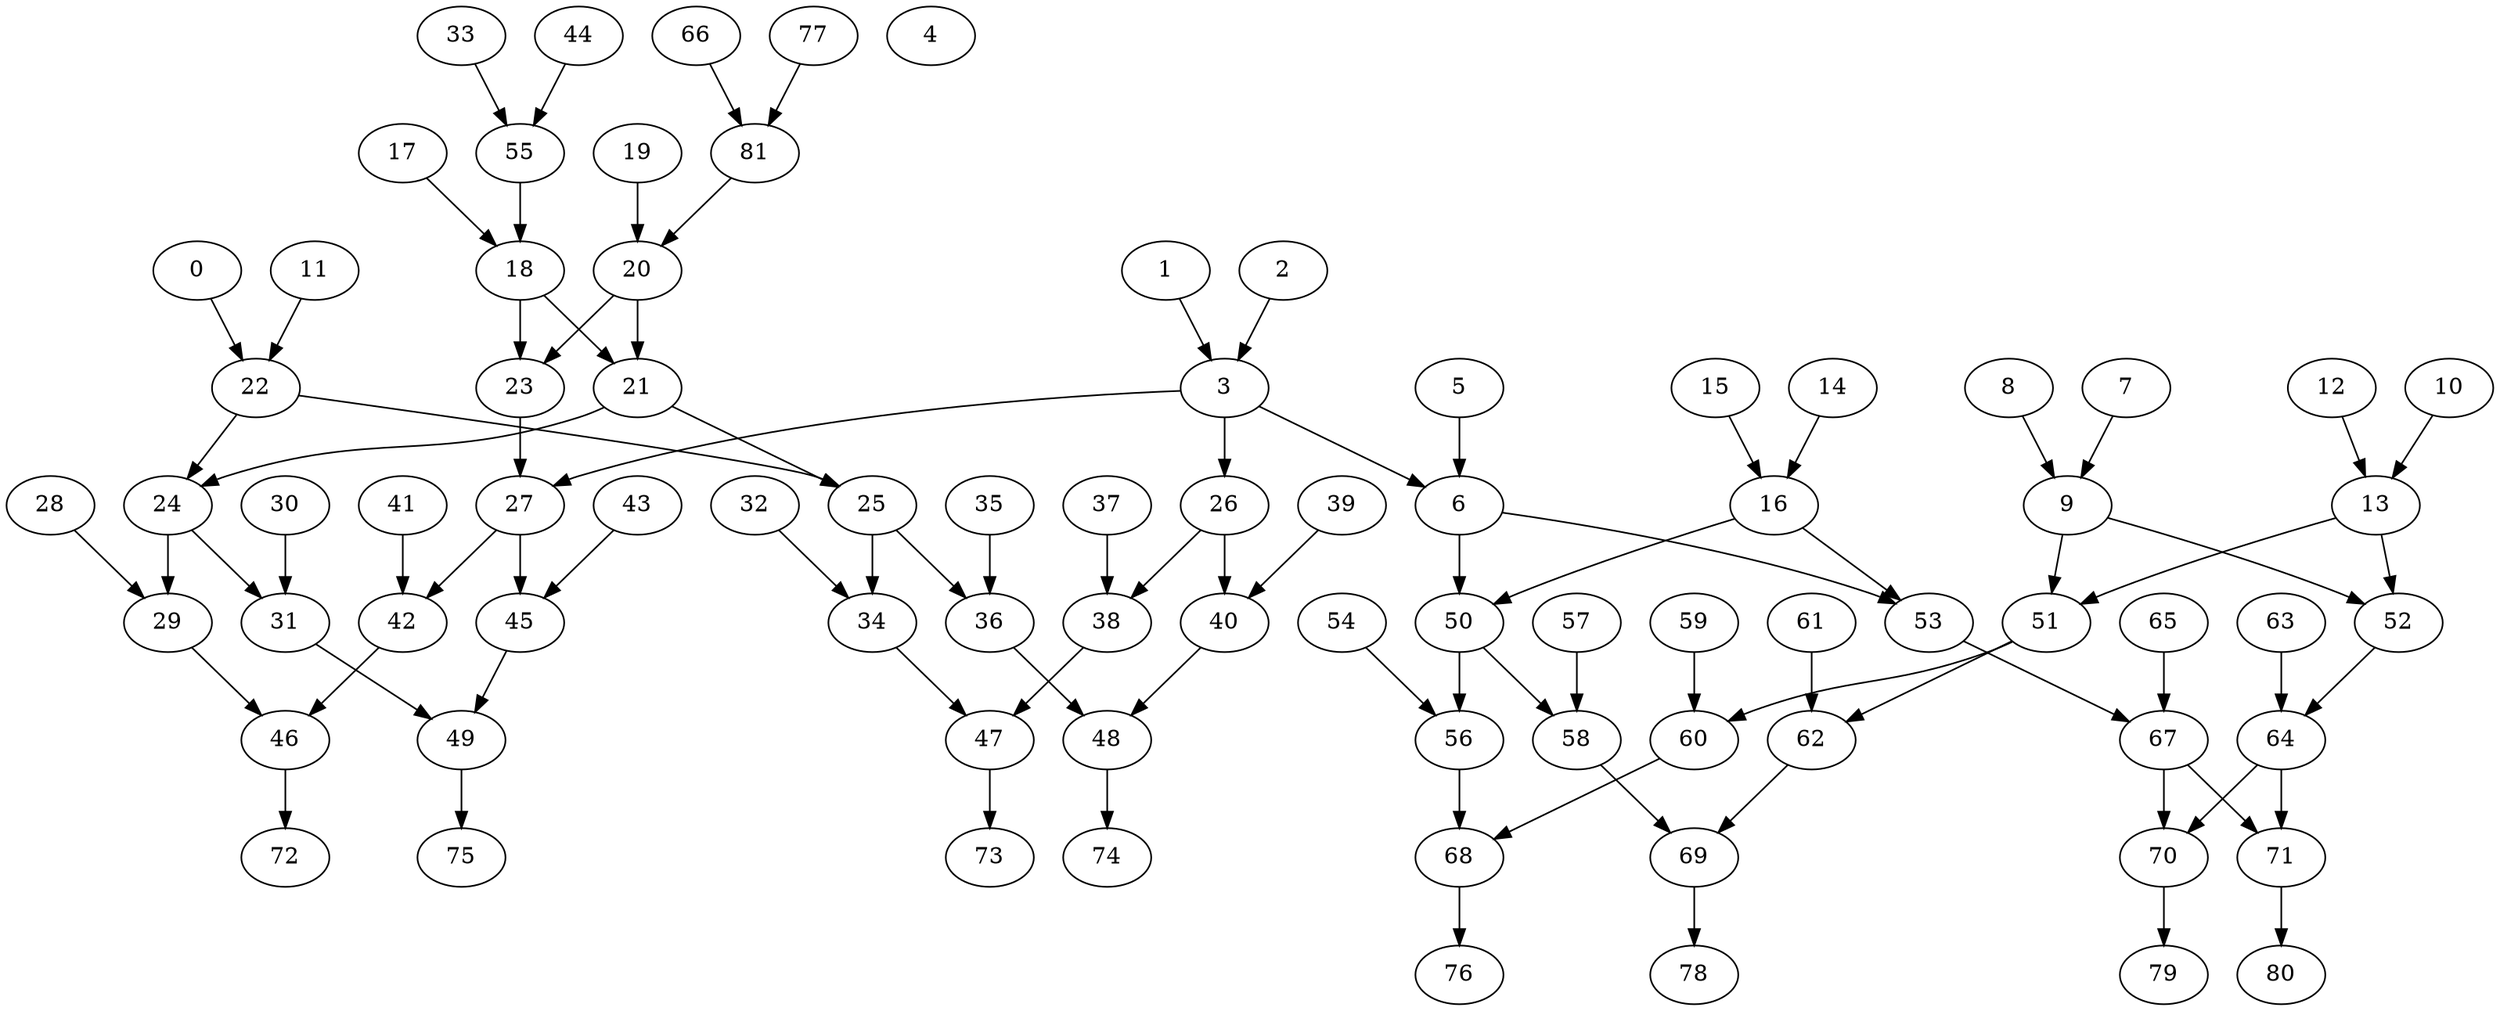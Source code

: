 digraph G {

0
1
2
3
4
5
6
7
8
9
10
11
12
13
14
15
16
17
18
19
20
21
22
23
24
25
26
27
28
29
30
31
32
33
34
35
36
37
38
39
40
41
42
43
44
45
46
47
48
49
50
51
52
53
54
55
56
57
58
59
60
61
62
63
64
65
66
67
68
69
70
71
72
73
74
75
76
77
78
79
80
81

    
0->22
1->3
2->3
3->27
3->26
3->6
5->6
6->50
6->53
7->9
8->9
9->52
9->51
10->13
11->22
12->13
13->52
13->51
14->16
15->16
16->50
16->53
17->18
18->23
18->21
19->20
20->23
20->21
21->24
21->25
22->24
22->25
23->27
24->29
24->31
25->34
25->36
26->38
26->40
27->42
27->45
28->29
29->46
30->31
31->49
32->34
33->55
34->47
35->36
36->48
37->38
38->47
39->40
40->48
41->42
42->46
43->45
44->55
45->49
46->72
47->73
48->74
49->75
50->56
50->58
51->62
51->60
52->64
53->67
54->56
55->18
56->68
57->58
58->69
59->60
60->68
61->62
62->69
63->64
64->70
64->71
65->67
66->81
67->70
67->71
68->76
69->78
70->79
71->80
77->81
81->20
}